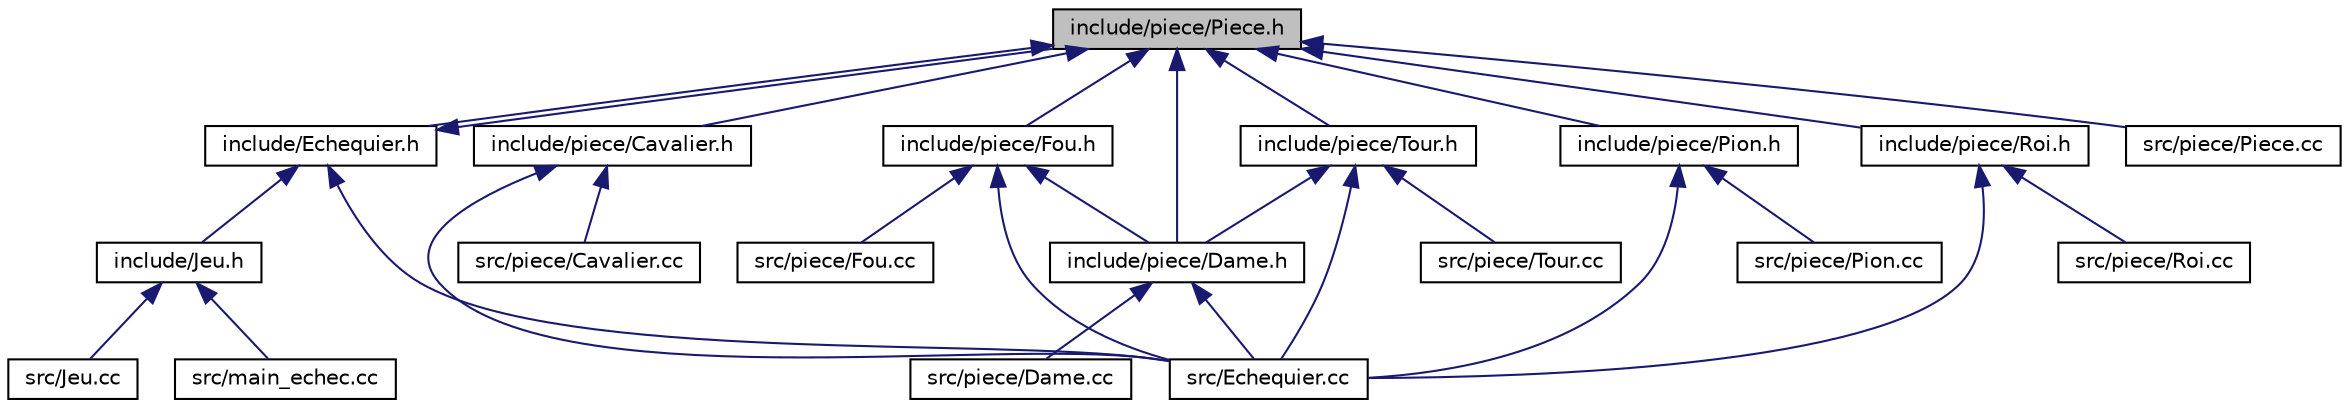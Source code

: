 digraph "include/piece/Piece.h"
{
 // LATEX_PDF_SIZE
  edge [fontname="Helvetica",fontsize="10",labelfontname="Helvetica",labelfontsize="10"];
  node [fontname="Helvetica",fontsize="10",shape=record];
  Node1 [label="include/piece/Piece.h",height=0.2,width=0.4,color="black", fillcolor="grey75", style="filled", fontcolor="black",tooltip=" "];
  Node1 -> Node2 [dir="back",color="midnightblue",fontsize="10",style="solid"];
  Node2 [label="include/Echequier.h",height=0.2,width=0.4,color="black", fillcolor="white", style="filled",URL="$_echequier_8h.html",tooltip=" "];
  Node2 -> Node1 [dir="back",color="midnightblue",fontsize="10",style="solid"];
  Node2 -> Node3 [dir="back",color="midnightblue",fontsize="10",style="solid"];
  Node3 [label="include/Jeu.h",height=0.2,width=0.4,color="black", fillcolor="white", style="filled",URL="$_jeu_8h.html",tooltip=" "];
  Node3 -> Node4 [dir="back",color="midnightblue",fontsize="10",style="solid"];
  Node4 [label="src/Jeu.cc",height=0.2,width=0.4,color="black", fillcolor="white", style="filled",URL="$_jeu_8cc.html",tooltip=" "];
  Node3 -> Node5 [dir="back",color="midnightblue",fontsize="10",style="solid"];
  Node5 [label="src/main_echec.cc",height=0.2,width=0.4,color="black", fillcolor="white", style="filled",URL="$main__echec_8cc.html",tooltip=" "];
  Node2 -> Node6 [dir="back",color="midnightblue",fontsize="10",style="solid"];
  Node6 [label="src/Echequier.cc",height=0.2,width=0.4,color="black", fillcolor="white", style="filled",URL="$_echequier_8cc.html",tooltip=" "];
  Node1 -> Node7 [dir="back",color="midnightblue",fontsize="10",style="solid"];
  Node7 [label="include/piece/Cavalier.h",height=0.2,width=0.4,color="black", fillcolor="white", style="filled",URL="$_cavalier_8h.html",tooltip=" "];
  Node7 -> Node6 [dir="back",color="midnightblue",fontsize="10",style="solid"];
  Node7 -> Node8 [dir="back",color="midnightblue",fontsize="10",style="solid"];
  Node8 [label="src/piece/Cavalier.cc",height=0.2,width=0.4,color="black", fillcolor="white", style="filled",URL="$_cavalier_8cc.html",tooltip=" "];
  Node1 -> Node9 [dir="back",color="midnightblue",fontsize="10",style="solid"];
  Node9 [label="include/piece/Dame.h",height=0.2,width=0.4,color="black", fillcolor="white", style="filled",URL="$_dame_8h.html",tooltip=" "];
  Node9 -> Node6 [dir="back",color="midnightblue",fontsize="10",style="solid"];
  Node9 -> Node10 [dir="back",color="midnightblue",fontsize="10",style="solid"];
  Node10 [label="src/piece/Dame.cc",height=0.2,width=0.4,color="black", fillcolor="white", style="filled",URL="$_dame_8cc.html",tooltip=" "];
  Node1 -> Node11 [dir="back",color="midnightblue",fontsize="10",style="solid"];
  Node11 [label="include/piece/Fou.h",height=0.2,width=0.4,color="black", fillcolor="white", style="filled",URL="$_fou_8h.html",tooltip=" "];
  Node11 -> Node9 [dir="back",color="midnightblue",fontsize="10",style="solid"];
  Node11 -> Node6 [dir="back",color="midnightblue",fontsize="10",style="solid"];
  Node11 -> Node12 [dir="back",color="midnightblue",fontsize="10",style="solid"];
  Node12 [label="src/piece/Fou.cc",height=0.2,width=0.4,color="black", fillcolor="white", style="filled",URL="$_fou_8cc.html",tooltip=" "];
  Node1 -> Node13 [dir="back",color="midnightblue",fontsize="10",style="solid"];
  Node13 [label="include/piece/Pion.h",height=0.2,width=0.4,color="black", fillcolor="white", style="filled",URL="$_pion_8h.html",tooltip=" "];
  Node13 -> Node6 [dir="back",color="midnightblue",fontsize="10",style="solid"];
  Node13 -> Node14 [dir="back",color="midnightblue",fontsize="10",style="solid"];
  Node14 [label="src/piece/Pion.cc",height=0.2,width=0.4,color="black", fillcolor="white", style="filled",URL="$_pion_8cc.html",tooltip=" "];
  Node1 -> Node15 [dir="back",color="midnightblue",fontsize="10",style="solid"];
  Node15 [label="include/piece/Roi.h",height=0.2,width=0.4,color="black", fillcolor="white", style="filled",URL="$_roi_8h.html",tooltip=" "];
  Node15 -> Node6 [dir="back",color="midnightblue",fontsize="10",style="solid"];
  Node15 -> Node16 [dir="back",color="midnightblue",fontsize="10",style="solid"];
  Node16 [label="src/piece/Roi.cc",height=0.2,width=0.4,color="black", fillcolor="white", style="filled",URL="$_roi_8cc.html",tooltip=" "];
  Node1 -> Node17 [dir="back",color="midnightblue",fontsize="10",style="solid"];
  Node17 [label="include/piece/Tour.h",height=0.2,width=0.4,color="black", fillcolor="white", style="filled",URL="$_tour_8h.html",tooltip=" "];
  Node17 -> Node9 [dir="back",color="midnightblue",fontsize="10",style="solid"];
  Node17 -> Node6 [dir="back",color="midnightblue",fontsize="10",style="solid"];
  Node17 -> Node18 [dir="back",color="midnightblue",fontsize="10",style="solid"];
  Node18 [label="src/piece/Tour.cc",height=0.2,width=0.4,color="black", fillcolor="white", style="filled",URL="$_tour_8cc.html",tooltip=" "];
  Node1 -> Node19 [dir="back",color="midnightblue",fontsize="10",style="solid"];
  Node19 [label="src/piece/Piece.cc",height=0.2,width=0.4,color="black", fillcolor="white", style="filled",URL="$_piece_8cc.html",tooltip=" "];
}

